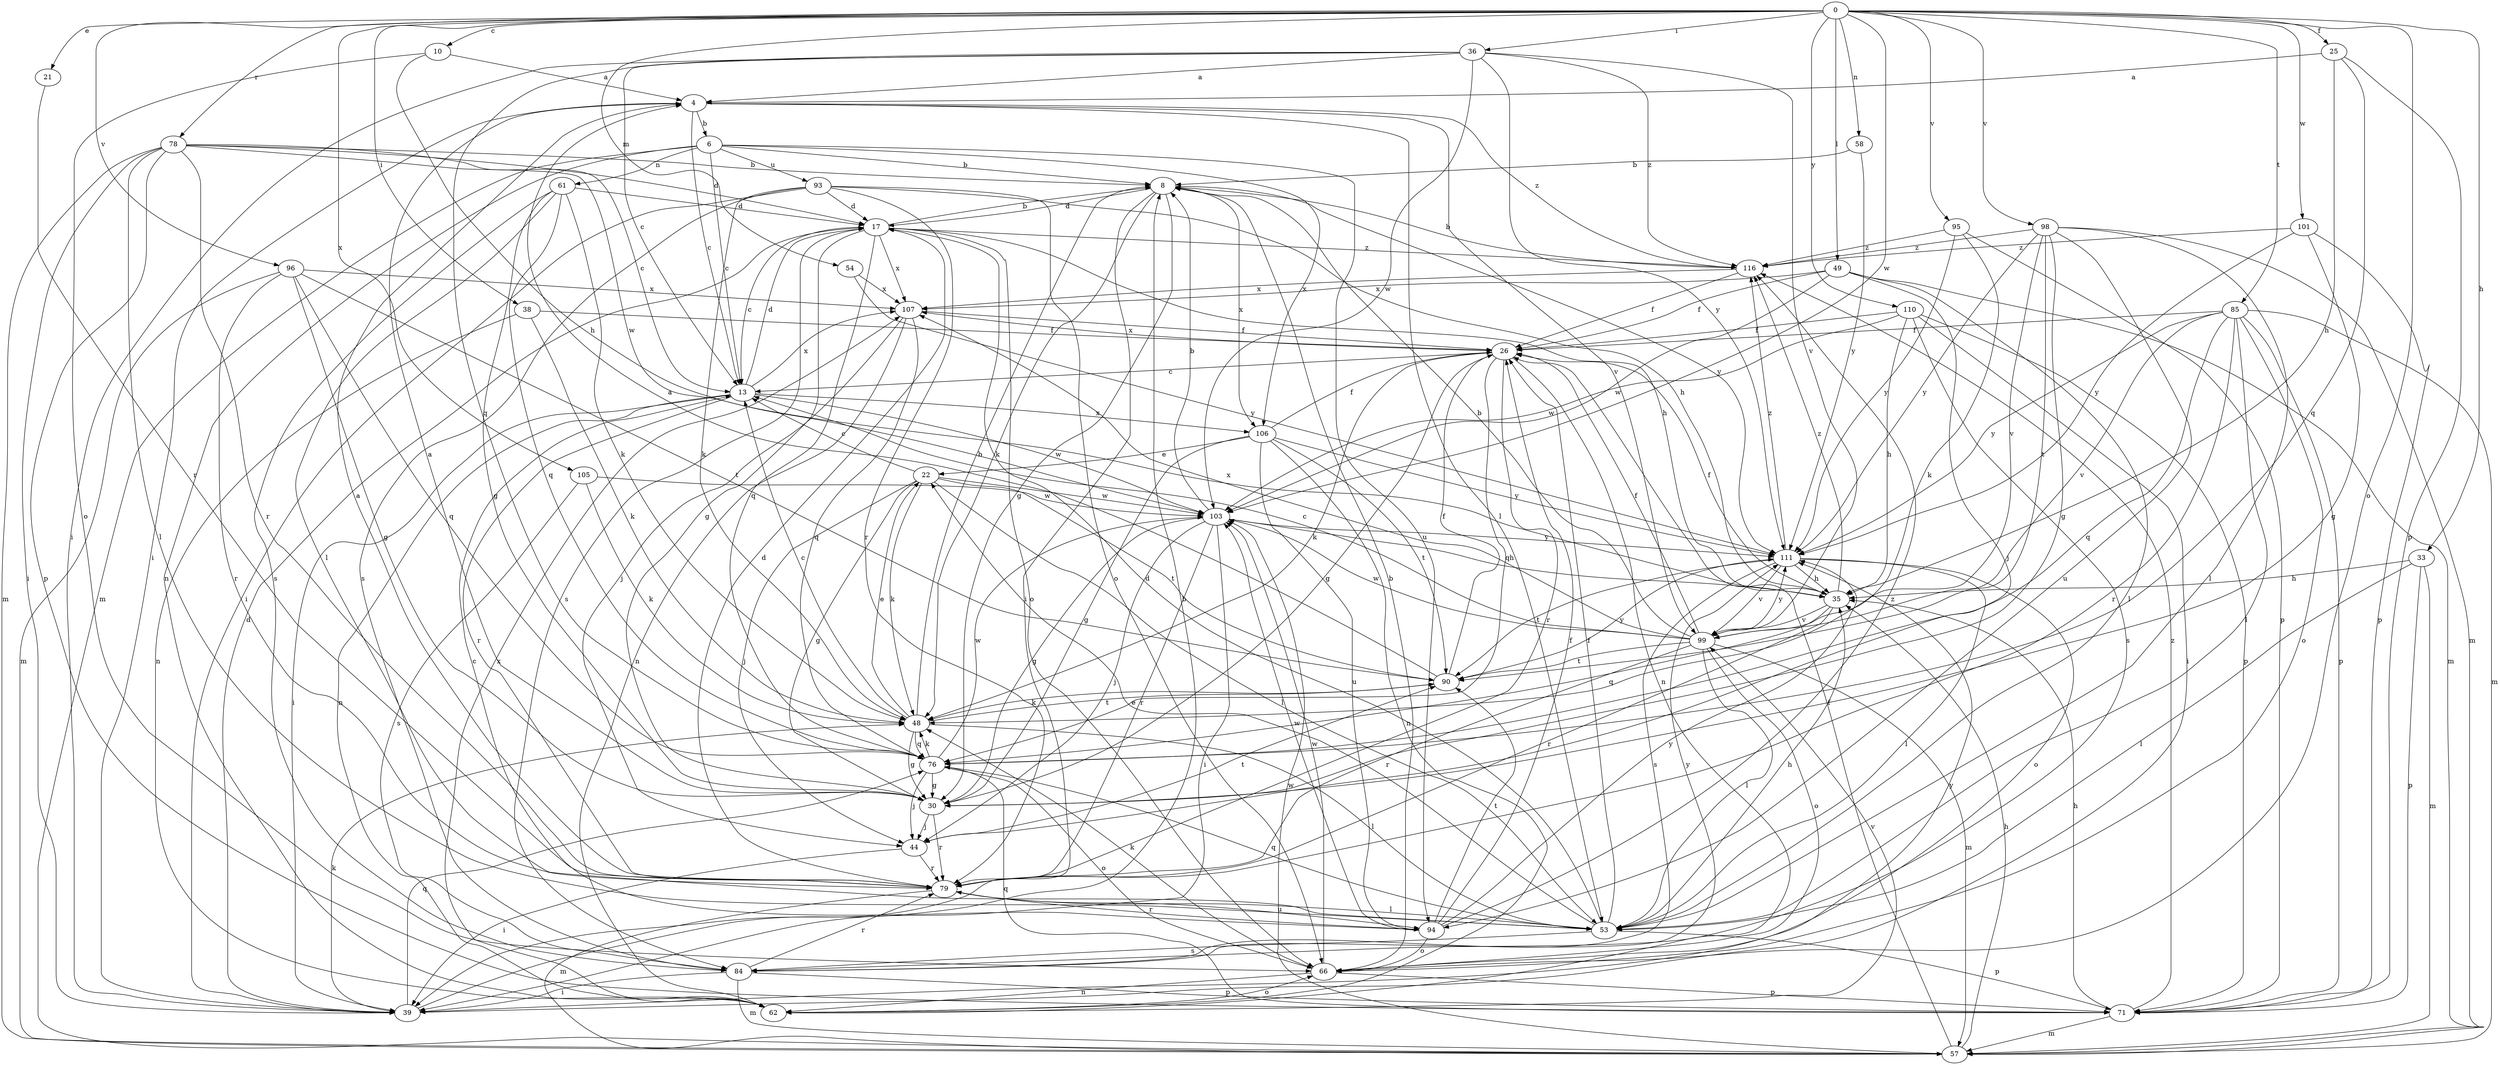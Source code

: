 strict digraph  {
0;
4;
6;
8;
10;
13;
17;
21;
22;
25;
26;
30;
33;
35;
36;
38;
39;
44;
48;
49;
53;
54;
57;
58;
61;
62;
66;
71;
76;
78;
79;
84;
85;
90;
93;
94;
95;
96;
98;
99;
101;
103;
105;
106;
107;
110;
111;
116;
0 -> 10  [label=c];
0 -> 21  [label=e];
0 -> 25  [label=f];
0 -> 33  [label=h];
0 -> 36  [label=i];
0 -> 38  [label=i];
0 -> 49  [label=l];
0 -> 54  [label=m];
0 -> 58  [label=n];
0 -> 66  [label=o];
0 -> 78  [label=r];
0 -> 85  [label=t];
0 -> 95  [label=v];
0 -> 96  [label=v];
0 -> 98  [label=v];
0 -> 101  [label=w];
0 -> 103  [label=w];
0 -> 105  [label=x];
0 -> 110  [label=y];
4 -> 6  [label=b];
4 -> 13  [label=c];
4 -> 39  [label=i];
4 -> 53  [label=l];
4 -> 99  [label=v];
4 -> 116  [label=z];
6 -> 8  [label=b];
6 -> 13  [label=c];
6 -> 57  [label=m];
6 -> 61  [label=n];
6 -> 62  [label=n];
6 -> 93  [label=u];
6 -> 94  [label=u];
6 -> 106  [label=x];
8 -> 17  [label=d];
8 -> 30  [label=g];
8 -> 39  [label=i];
8 -> 48  [label=k];
8 -> 106  [label=x];
8 -> 111  [label=y];
10 -> 4  [label=a];
10 -> 35  [label=h];
10 -> 66  [label=o];
13 -> 17  [label=d];
13 -> 39  [label=i];
13 -> 62  [label=n];
13 -> 79  [label=r];
13 -> 103  [label=w];
13 -> 106  [label=x];
13 -> 107  [label=x];
17 -> 8  [label=b];
17 -> 13  [label=c];
17 -> 30  [label=g];
17 -> 35  [label=h];
17 -> 66  [label=o];
17 -> 76  [label=q];
17 -> 84  [label=s];
17 -> 107  [label=x];
17 -> 116  [label=z];
21 -> 79  [label=r];
22 -> 13  [label=c];
22 -> 30  [label=g];
22 -> 44  [label=j];
22 -> 48  [label=k];
22 -> 53  [label=l];
22 -> 90  [label=t];
22 -> 103  [label=w];
25 -> 4  [label=a];
25 -> 35  [label=h];
25 -> 71  [label=p];
25 -> 76  [label=q];
26 -> 13  [label=c];
26 -> 30  [label=g];
26 -> 48  [label=k];
26 -> 62  [label=n];
26 -> 76  [label=q];
26 -> 79  [label=r];
26 -> 107  [label=x];
30 -> 4  [label=a];
30 -> 44  [label=j];
30 -> 79  [label=r];
33 -> 35  [label=h];
33 -> 53  [label=l];
33 -> 57  [label=m];
33 -> 71  [label=p];
35 -> 26  [label=f];
35 -> 76  [label=q];
35 -> 79  [label=r];
35 -> 99  [label=v];
35 -> 116  [label=z];
36 -> 4  [label=a];
36 -> 13  [label=c];
36 -> 39  [label=i];
36 -> 76  [label=q];
36 -> 99  [label=v];
36 -> 103  [label=w];
36 -> 111  [label=y];
36 -> 116  [label=z];
38 -> 26  [label=f];
38 -> 48  [label=k];
38 -> 62  [label=n];
39 -> 8  [label=b];
39 -> 17  [label=d];
39 -> 48  [label=k];
39 -> 76  [label=q];
39 -> 111  [label=y];
44 -> 39  [label=i];
44 -> 79  [label=r];
44 -> 90  [label=t];
48 -> 8  [label=b];
48 -> 13  [label=c];
48 -> 22  [label=e];
48 -> 30  [label=g];
48 -> 53  [label=l];
48 -> 76  [label=q];
48 -> 90  [label=t];
49 -> 26  [label=f];
49 -> 44  [label=j];
49 -> 53  [label=l];
49 -> 57  [label=m];
49 -> 103  [label=w];
49 -> 107  [label=x];
53 -> 17  [label=d];
53 -> 22  [label=e];
53 -> 26  [label=f];
53 -> 35  [label=h];
53 -> 71  [label=p];
53 -> 76  [label=q];
53 -> 84  [label=s];
54 -> 107  [label=x];
54 -> 111  [label=y];
57 -> 26  [label=f];
57 -> 35  [label=h];
57 -> 103  [label=w];
58 -> 8  [label=b];
58 -> 111  [label=y];
61 -> 17  [label=d];
61 -> 30  [label=g];
61 -> 48  [label=k];
61 -> 53  [label=l];
61 -> 76  [label=q];
61 -> 84  [label=s];
62 -> 66  [label=o];
62 -> 99  [label=v];
62 -> 107  [label=x];
66 -> 8  [label=b];
66 -> 48  [label=k];
66 -> 62  [label=n];
66 -> 71  [label=p];
66 -> 103  [label=w];
71 -> 35  [label=h];
71 -> 57  [label=m];
71 -> 76  [label=q];
71 -> 116  [label=z];
76 -> 30  [label=g];
76 -> 44  [label=j];
76 -> 48  [label=k];
76 -> 66  [label=o];
76 -> 103  [label=w];
78 -> 8  [label=b];
78 -> 13  [label=c];
78 -> 17  [label=d];
78 -> 39  [label=i];
78 -> 53  [label=l];
78 -> 57  [label=m];
78 -> 71  [label=p];
78 -> 79  [label=r];
78 -> 103  [label=w];
79 -> 4  [label=a];
79 -> 17  [label=d];
79 -> 53  [label=l];
79 -> 57  [label=m];
79 -> 94  [label=u];
84 -> 39  [label=i];
84 -> 57  [label=m];
84 -> 71  [label=p];
84 -> 79  [label=r];
84 -> 111  [label=y];
85 -> 26  [label=f];
85 -> 53  [label=l];
85 -> 57  [label=m];
85 -> 66  [label=o];
85 -> 71  [label=p];
85 -> 76  [label=q];
85 -> 79  [label=r];
85 -> 99  [label=v];
85 -> 111  [label=y];
90 -> 4  [label=a];
90 -> 26  [label=f];
90 -> 48  [label=k];
90 -> 111  [label=y];
93 -> 17  [label=d];
93 -> 35  [label=h];
93 -> 39  [label=i];
93 -> 48  [label=k];
93 -> 66  [label=o];
93 -> 79  [label=r];
93 -> 84  [label=s];
94 -> 13  [label=c];
94 -> 26  [label=f];
94 -> 66  [label=o];
94 -> 79  [label=r];
94 -> 90  [label=t];
94 -> 103  [label=w];
94 -> 111  [label=y];
94 -> 116  [label=z];
95 -> 48  [label=k];
95 -> 71  [label=p];
95 -> 111  [label=y];
95 -> 116  [label=z];
96 -> 30  [label=g];
96 -> 57  [label=m];
96 -> 76  [label=q];
96 -> 79  [label=r];
96 -> 90  [label=t];
96 -> 107  [label=x];
98 -> 30  [label=g];
98 -> 53  [label=l];
98 -> 57  [label=m];
98 -> 90  [label=t];
98 -> 94  [label=u];
98 -> 99  [label=v];
98 -> 111  [label=y];
98 -> 116  [label=z];
99 -> 8  [label=b];
99 -> 13  [label=c];
99 -> 26  [label=f];
99 -> 53  [label=l];
99 -> 57  [label=m];
99 -> 66  [label=o];
99 -> 79  [label=r];
99 -> 90  [label=t];
99 -> 103  [label=w];
99 -> 107  [label=x];
99 -> 111  [label=y];
101 -> 30  [label=g];
101 -> 71  [label=p];
101 -> 111  [label=y];
101 -> 116  [label=z];
103 -> 8  [label=b];
103 -> 30  [label=g];
103 -> 35  [label=h];
103 -> 39  [label=i];
103 -> 44  [label=j];
103 -> 79  [label=r];
103 -> 111  [label=y];
105 -> 48  [label=k];
105 -> 84  [label=s];
105 -> 103  [label=w];
106 -> 22  [label=e];
106 -> 26  [label=f];
106 -> 30  [label=g];
106 -> 62  [label=n];
106 -> 90  [label=t];
106 -> 94  [label=u];
106 -> 111  [label=y];
107 -> 26  [label=f];
107 -> 44  [label=j];
107 -> 62  [label=n];
107 -> 76  [label=q];
110 -> 26  [label=f];
110 -> 35  [label=h];
110 -> 39  [label=i];
110 -> 71  [label=p];
110 -> 84  [label=s];
110 -> 103  [label=w];
111 -> 35  [label=h];
111 -> 53  [label=l];
111 -> 66  [label=o];
111 -> 84  [label=s];
111 -> 90  [label=t];
111 -> 99  [label=v];
111 -> 116  [label=z];
116 -> 8  [label=b];
116 -> 26  [label=f];
116 -> 107  [label=x];
}
